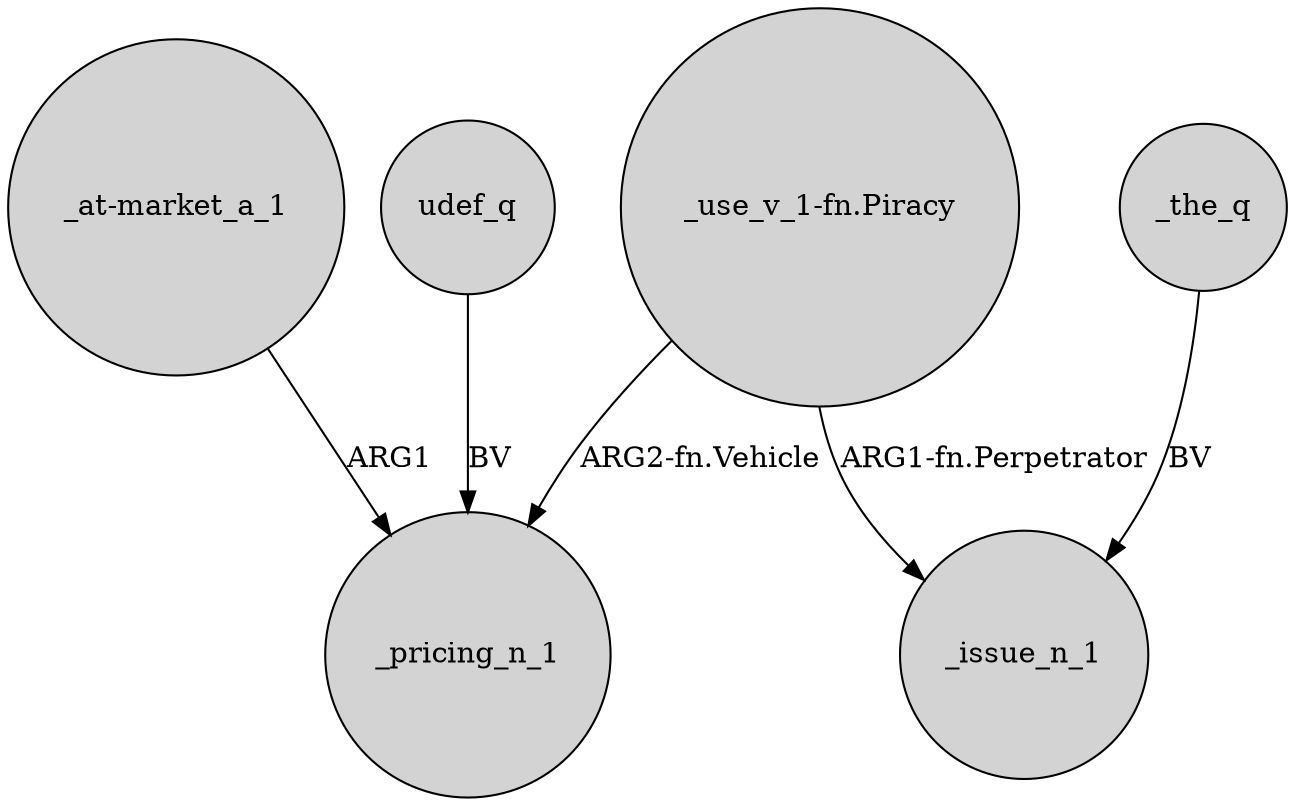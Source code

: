 digraph {
	node [shape=circle style=filled]
	"_at-market_a_1" -> _pricing_n_1 [label=ARG1]
	"_use_v_1-fn.Piracy" -> _pricing_n_1 [label="ARG2-fn.Vehicle"]
	"_use_v_1-fn.Piracy" -> _issue_n_1 [label="ARG1-fn.Perpetrator"]
	udef_q -> _pricing_n_1 [label=BV]
	_the_q -> _issue_n_1 [label=BV]
}
